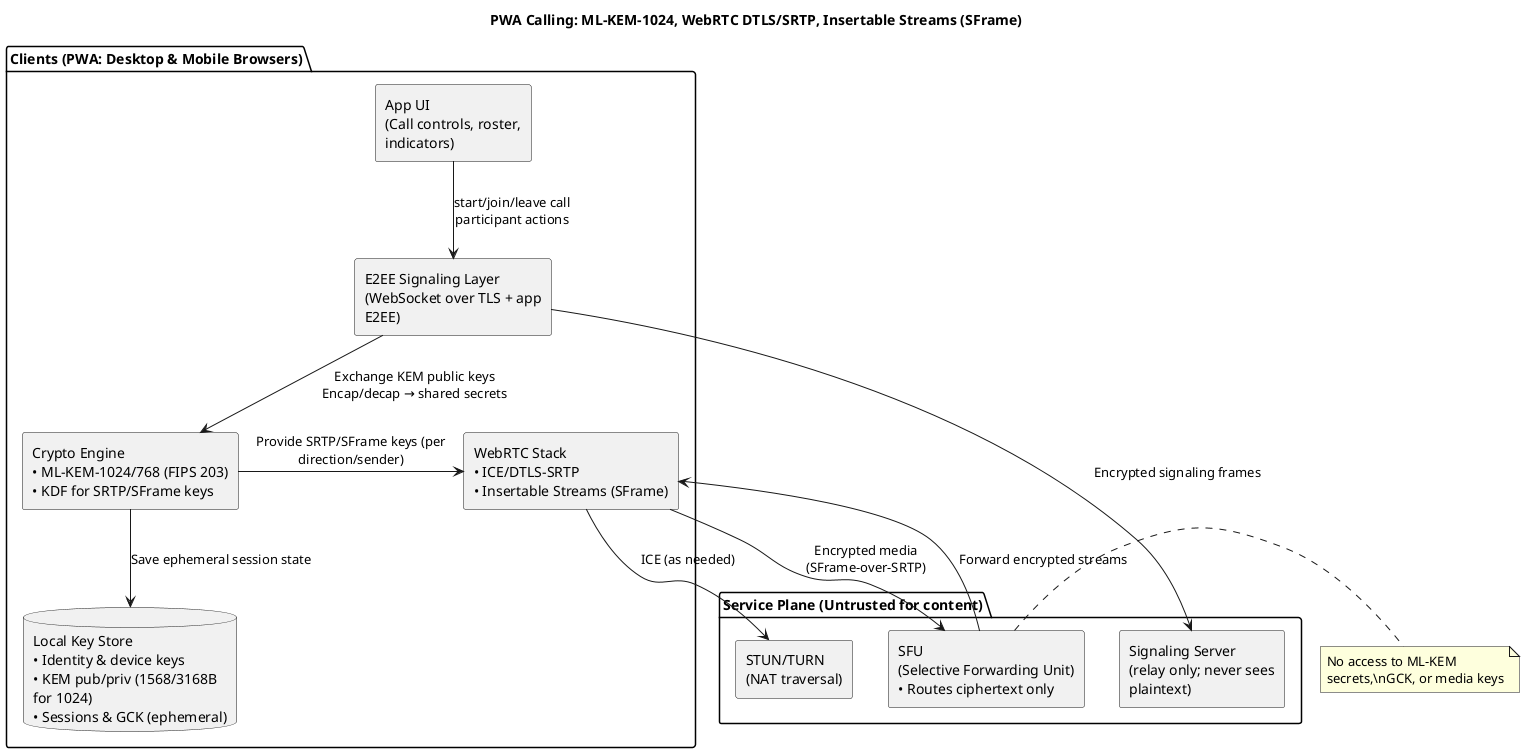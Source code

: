 @startuml
title PWA Calling: ML-KEM-1024, WebRTC DTLS/SRTP, Insertable Streams (SFrame)

skinparam componentStyle rectangle
skinparam wrapWidth 200
skinparam maxMessageSize 200

package "Clients (PWA: Desktop & Mobile Browsers)" {
  component "App UI\n(Call controls, roster, indicators)" as UI
  component "Crypto Engine\n• ML-KEM-1024/768 (FIPS 203)\n• KDF for SRTP/SFrame keys" as Crypto
  component "E2EE Signaling Layer\n(WebSocket over TLS + app E2EE)" as SigE2EE
  component "WebRTC Stack\n• ICE/DTLS-SRTP\n• Insertable Streams (SFrame)" as RTC
  database "Local Key Store\n• Identity & device keys\n• KEM pub/priv (1568/3168B for 1024)\n• Sessions & GCK (ephemeral)" as Store
}

package "Service Plane (Untrusted for content)" {
  component "Signaling Server\n(relay only; never sees plaintext)" as Signal
  component "STUN/TURN\n(NAT traversal)" as Turn
  component "SFU\n(Selective Forwarding Unit)\n• Routes ciphertext only" as SFU
}

UI -down-> SigE2EE : start/join/leave call\nparticipant actions
SigE2EE -right-> Signal : Encrypted signaling frames
SigE2EE -down-> Crypto : Exchange KEM public keys\nEncap/decap → shared secrets
Crypto -down-> Store : Save ephemeral session state
Crypto -right-> RTC : Provide SRTP/SFrame keys (per direction/sender)
RTC -right-> Turn : ICE (as needed)
RTC -down-> SFU : Encrypted media (SFrame-over-SRTP)
SFU -up-> RTC : Forward encrypted streams
note right of SFU
No access to ML-KEM secrets,\nGCK, or media keys
end note

@enduml
